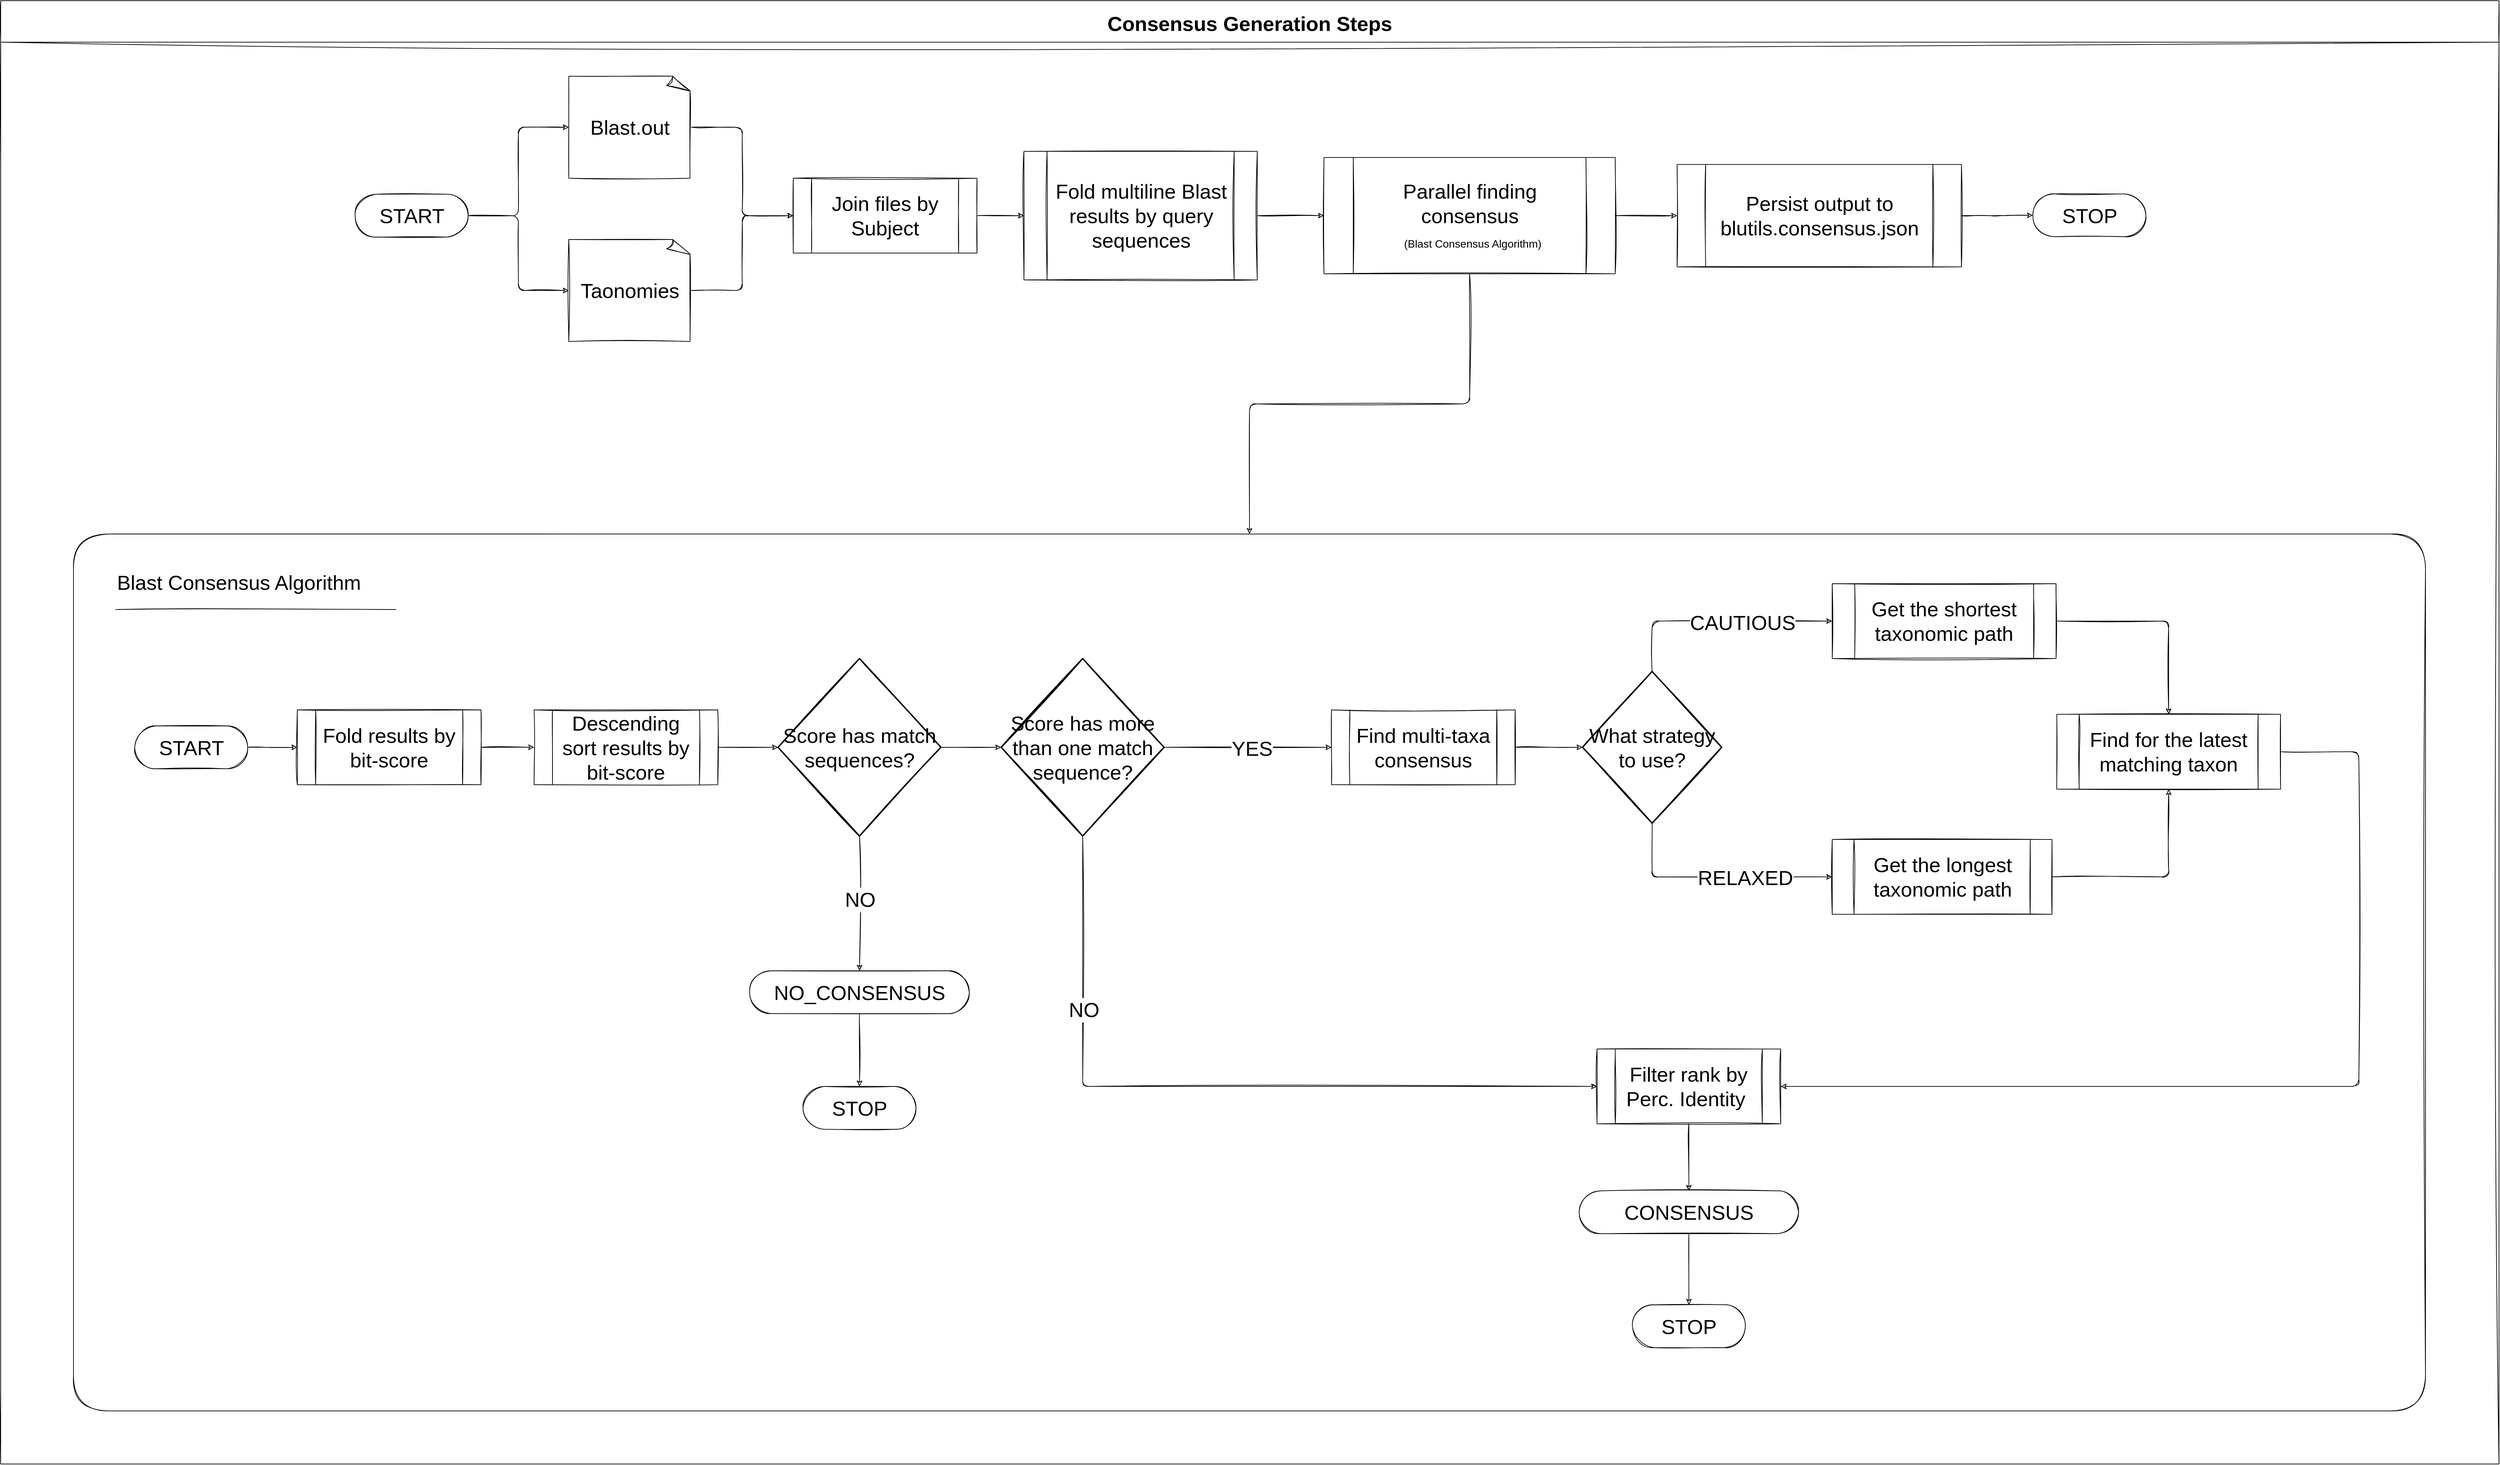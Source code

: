 <mxfile>
    <diagram id="3wc5m4ROibXqK1JfOHbD" name="Page-1">
        <mxGraphModel dx="5380" dy="3840" grid="0" gridSize="10" guides="1" tooltips="1" connect="1" arrows="1" fold="1" page="0" pageScale="1" pageWidth="1100" pageHeight="850" background="#ffffff" math="0" shadow="0">
            <root>
                <mxCell id="0"/>
                <mxCell id="1" parent="0"/>
                <mxCell id="70" value="Consensus Generation Steps" style="swimlane;fontSize=30;startSize=61;sketch=1;" vertex="1" parent="1">
                    <mxGeometry x="-864" y="-4" width="3672" height="2151" as="geometry"/>
                </mxCell>
                <mxCell id="62" value="" style="rounded=1;whiteSpace=wrap;html=1;fontSize=30;arcSize=4;sketch=1;" vertex="1" parent="1">
                    <mxGeometry x="-757" y="780" width="3457" height="1289" as="geometry"/>
                </mxCell>
                <mxCell id="6" style="edgeStyle=orthogonalEdgeStyle;html=1;entryX=0;entryY=0.5;entryDx=0;entryDy=0;fontSize=30;sketch=1;" edge="1" parent="1" source="2" target="4">
                    <mxGeometry relative="1" as="geometry"/>
                </mxCell>
                <mxCell id="2" value="&lt;font style=&quot;font-size: 30px&quot;&gt;Blast.out&lt;/font&gt;" style="whiteSpace=wrap;html=1;shape=mxgraph.basic.document;sketch=1;" vertex="1" parent="1">
                    <mxGeometry x="-29" y="107" width="180" height="150" as="geometry"/>
                </mxCell>
                <mxCell id="7" style="edgeStyle=orthogonalEdgeStyle;html=1;fontSize=30;sketch=1;" edge="1" parent="1" source="3" target="4">
                    <mxGeometry relative="1" as="geometry"/>
                </mxCell>
                <mxCell id="3" value="&lt;font style=&quot;font-size: 30px&quot;&gt;Taonomies&lt;/font&gt;" style="whiteSpace=wrap;html=1;shape=mxgraph.basic.document;sketch=1;" vertex="1" parent="1">
                    <mxGeometry x="-29" y="347" width="180" height="150" as="geometry"/>
                </mxCell>
                <mxCell id="13" style="edgeStyle=orthogonalEdgeStyle;html=1;fontSize=30;sketch=1;" edge="1" parent="1" source="4" target="11">
                    <mxGeometry relative="1" as="geometry"/>
                </mxCell>
                <mxCell id="4" value="Join files by Subject" style="shape=process;whiteSpace=wrap;html=1;backgroundOutline=1;fontSize=30;sketch=1;" vertex="1" parent="1">
                    <mxGeometry x="301" y="257" width="270" height="110" as="geometry"/>
                </mxCell>
                <mxCell id="9" style="edgeStyle=orthogonalEdgeStyle;html=1;entryX=0;entryY=0.5;entryDx=0;entryDy=0;entryPerimeter=0;fontSize=30;sketch=1;" edge="1" parent="1" source="8" target="2">
                    <mxGeometry relative="1" as="geometry"/>
                </mxCell>
                <mxCell id="10" style="edgeStyle=orthogonalEdgeStyle;html=1;entryX=0;entryY=0.5;entryDx=0;entryDy=0;entryPerimeter=0;fontSize=30;sketch=1;" edge="1" parent="1" source="8" target="3">
                    <mxGeometry relative="1" as="geometry"/>
                </mxCell>
                <mxCell id="8" value="&lt;font style=&quot;font-size: 30px&quot;&gt;START&lt;/font&gt;" style="html=1;dashed=0;whitespace=wrap;shape=mxgraph.dfd.start;fontSize=16;strokeColor=default;sketch=1;" vertex="1" parent="1">
                    <mxGeometry x="-343" y="280.5" width="166" height="63" as="geometry"/>
                </mxCell>
                <mxCell id="15" style="edgeStyle=orthogonalEdgeStyle;html=1;fontSize=30;sketch=1;" edge="1" parent="1" source="11" target="14">
                    <mxGeometry relative="1" as="geometry"/>
                </mxCell>
                <mxCell id="11" value="Fold multiline Blast results by query sequences" style="shape=process;whiteSpace=wrap;html=1;backgroundOutline=1;fontSize=30;sketch=1;" vertex="1" parent="1">
                    <mxGeometry x="640" y="217.5" width="343" height="189" as="geometry"/>
                </mxCell>
                <mxCell id="28" style="edgeStyle=orthogonalEdgeStyle;html=1;fontSize=30;sketch=1;" edge="1" parent="1" source="21" target="27">
                    <mxGeometry relative="1" as="geometry"/>
                </mxCell>
                <mxCell id="21" value="&lt;font style=&quot;font-size: 30px&quot;&gt;START&lt;/font&gt;" style="html=1;dashed=0;whitespace=wrap;shape=mxgraph.dfd.start;fontSize=16;strokeColor=default;sketch=1;" vertex="1" parent="1">
                    <mxGeometry x="-667" y="1062" width="166" height="63" as="geometry"/>
                </mxCell>
                <mxCell id="24" style="edgeStyle=orthogonalEdgeStyle;html=1;fontSize=30;sketch=1;" edge="1" parent="1" source="22" target="23">
                    <mxGeometry relative="1" as="geometry"/>
                </mxCell>
                <mxCell id="25" value="NO" style="edgeLabel;html=1;align=center;verticalAlign=middle;resizable=0;points=[];fontSize=30;sketch=1;" vertex="1" connectable="0" parent="24">
                    <mxGeometry x="-0.066" relative="1" as="geometry">
                        <mxPoint as="offset"/>
                    </mxGeometry>
                </mxCell>
                <mxCell id="42" style="edgeStyle=orthogonalEdgeStyle;html=1;fontSize=30;sketch=1;" edge="1" parent="1" source="22" target="35">
                    <mxGeometry relative="1" as="geometry"/>
                </mxCell>
                <mxCell id="22" value="Score has match sequences?" style="strokeWidth=2;html=1;shape=mxgraph.flowchart.decision;whiteSpace=wrap;fontSize=30;sketch=1;" vertex="1" parent="1">
                    <mxGeometry x="278.58" y="963" width="239.42" height="261" as="geometry"/>
                </mxCell>
                <mxCell id="72" style="edgeStyle=orthogonalEdgeStyle;sketch=1;html=1;entryX=0.5;entryY=0.5;entryDx=0;entryDy=-31.5;entryPerimeter=0;fontSize=30;" edge="1" parent="1" source="23" target="71">
                    <mxGeometry relative="1" as="geometry"/>
                </mxCell>
                <mxCell id="23" value="&lt;font style=&quot;font-size: 30px&quot;&gt;NO_CONSENSUS&lt;/font&gt;" style="html=1;dashed=0;whitespace=wrap;shape=mxgraph.dfd.start;fontSize=16;strokeColor=default;sketch=1;" vertex="1" parent="1">
                    <mxGeometry x="237" y="1422" width="322.57" height="63" as="geometry"/>
                </mxCell>
                <mxCell id="30" style="edgeStyle=orthogonalEdgeStyle;html=1;fontSize=30;sketch=1;" edge="1" parent="1" source="27" target="29">
                    <mxGeometry relative="1" as="geometry"/>
                </mxCell>
                <mxCell id="27" value="Fold results by bit-score" style="shape=process;whiteSpace=wrap;html=1;backgroundOutline=1;fontSize=30;sketch=1;" vertex="1" parent="1">
                    <mxGeometry x="-428" y="1038.5" width="270" height="110" as="geometry"/>
                </mxCell>
                <mxCell id="32" style="edgeStyle=orthogonalEdgeStyle;html=1;fontSize=30;sketch=1;" edge="1" parent="1" source="29" target="22">
                    <mxGeometry relative="1" as="geometry"/>
                </mxCell>
                <mxCell id="29" value="Descending sort results by bit-score" style="shape=process;whiteSpace=wrap;html=1;backgroundOutline=1;fontSize=30;sketch=1;" vertex="1" parent="1">
                    <mxGeometry x="-80" y="1038.5" width="270" height="110" as="geometry"/>
                </mxCell>
                <mxCell id="33" style="edgeStyle=orthogonalEdgeStyle;html=1;fontSize=30;entryX=0;entryY=0.5;entryDx=0;entryDy=0;exitX=0.5;exitY=1;exitDx=0;exitDy=0;exitPerimeter=0;sketch=1;" edge="1" source="35" target="37" parent="1">
                    <mxGeometry relative="1" as="geometry">
                        <mxPoint x="726.231" y="1432" as="targetPoint"/>
                    </mxGeometry>
                </mxCell>
                <mxCell id="41" value="NO" style="edgeLabel;html=1;align=center;verticalAlign=middle;resizable=0;points=[];fontSize=30;sketch=1;" vertex="1" connectable="0" parent="33">
                    <mxGeometry x="-0.547" y="1" relative="1" as="geometry">
                        <mxPoint as="offset"/>
                    </mxGeometry>
                </mxCell>
                <mxCell id="46" style="edgeStyle=orthogonalEdgeStyle;html=1;fontSize=30;sketch=1;" edge="1" parent="1" source="35" target="45">
                    <mxGeometry relative="1" as="geometry"/>
                </mxCell>
                <mxCell id="59" value="YES" style="edgeLabel;html=1;align=center;verticalAlign=middle;resizable=0;points=[];fontSize=30;sketch=1;" vertex="1" connectable="0" parent="46">
                    <mxGeometry x="0.047" y="-1" relative="1" as="geometry">
                        <mxPoint as="offset"/>
                    </mxGeometry>
                </mxCell>
                <mxCell id="35" value="Score has more than one match sequence?" style="strokeWidth=2;html=1;shape=mxgraph.flowchart.decision;whiteSpace=wrap;fontSize=30;sketch=1;" vertex="1" parent="1">
                    <mxGeometry x="606.58" y="963" width="239.42" height="261" as="geometry"/>
                </mxCell>
                <mxCell id="44" style="edgeStyle=orthogonalEdgeStyle;html=1;fontSize=30;sketch=1;" edge="1" parent="1" source="37" target="43">
                    <mxGeometry relative="1" as="geometry"/>
                </mxCell>
                <mxCell id="37" value="Filter rank by Perc. Identity&amp;nbsp;" style="shape=process;whiteSpace=wrap;html=1;backgroundOutline=1;fontSize=30;sketch=1;" vertex="1" parent="1">
                    <mxGeometry x="1482.29" y="1537" width="270" height="110" as="geometry"/>
                </mxCell>
                <mxCell id="74" style="edgeStyle=orthogonalEdgeStyle;sketch=1;html=1;entryX=0.5;entryY=0.5;entryDx=0;entryDy=-31.5;entryPerimeter=0;fontSize=30;" edge="1" parent="1" source="43" target="73">
                    <mxGeometry relative="1" as="geometry"/>
                </mxCell>
                <mxCell id="43" value="&lt;font style=&quot;font-size: 30px&quot;&gt;CONSENSUS&lt;/font&gt;" style="html=1;dashed=0;whitespace=wrap;shape=mxgraph.dfd.start;fontSize=16;strokeColor=default;sketch=1;" vertex="1" parent="1">
                    <mxGeometry x="1456" y="1745.5" width="322.57" height="63" as="geometry"/>
                </mxCell>
                <mxCell id="48" style="edgeStyle=orthogonalEdgeStyle;html=1;fontSize=30;sketch=1;" edge="1" parent="1" source="45" target="47">
                    <mxGeometry relative="1" as="geometry"/>
                </mxCell>
                <mxCell id="45" value="Find multi-taxa consensus" style="shape=process;whiteSpace=wrap;html=1;backgroundOutline=1;fontSize=30;sketch=1;" vertex="1" parent="1">
                    <mxGeometry x="1092" y="1038.5" width="270" height="110" as="geometry"/>
                </mxCell>
                <mxCell id="50" style="edgeStyle=orthogonalEdgeStyle;html=1;entryX=0;entryY=0.5;entryDx=0;entryDy=0;fontSize=30;exitX=0.5;exitY=0;exitDx=0;exitDy=0;exitPerimeter=0;sketch=1;" edge="1" parent="1" source="47" target="49">
                    <mxGeometry relative="1" as="geometry"/>
                </mxCell>
                <mxCell id="51" value="CAUTIOUS" style="edgeLabel;html=1;align=center;verticalAlign=middle;resizable=0;points=[];fontSize=30;sketch=1;" vertex="1" connectable="0" parent="50">
                    <mxGeometry x="0.218" y="-2" relative="1" as="geometry">
                        <mxPoint as="offset"/>
                    </mxGeometry>
                </mxCell>
                <mxCell id="53" style="edgeStyle=orthogonalEdgeStyle;html=1;entryX=0;entryY=0.5;entryDx=0;entryDy=0;fontSize=30;exitX=0.5;exitY=1;exitDx=0;exitDy=0;exitPerimeter=0;sketch=1;" edge="1" parent="1" source="47" target="52">
                    <mxGeometry relative="1" as="geometry"/>
                </mxCell>
                <mxCell id="54" value="RELAXED" style="edgeLabel;html=1;align=center;verticalAlign=middle;resizable=0;points=[];fontSize=30;sketch=1;" vertex="1" connectable="0" parent="53">
                    <mxGeometry x="0.253" y="-1" relative="1" as="geometry">
                        <mxPoint as="offset"/>
                    </mxGeometry>
                </mxCell>
                <mxCell id="47" value="What strategy to use?" style="strokeWidth=2;html=1;shape=mxgraph.flowchart.decision;whiteSpace=wrap;fontSize=30;sketch=1;" vertex="1" parent="1">
                    <mxGeometry x="1461" y="982" width="204.56" height="223" as="geometry"/>
                </mxCell>
                <mxCell id="56" style="edgeStyle=orthogonalEdgeStyle;html=1;entryX=0.5;entryY=0;entryDx=0;entryDy=0;fontSize=30;sketch=1;" edge="1" parent="1" source="49" target="55">
                    <mxGeometry relative="1" as="geometry"/>
                </mxCell>
                <mxCell id="49" value="Get the shortest taxonomic path" style="shape=process;whiteSpace=wrap;html=1;backgroundOutline=1;fontSize=30;sketch=1;" vertex="1" parent="1">
                    <mxGeometry x="1828" y="853" width="329" height="110" as="geometry"/>
                </mxCell>
                <mxCell id="57" style="edgeStyle=orthogonalEdgeStyle;html=1;entryX=0.5;entryY=1;entryDx=0;entryDy=0;fontSize=30;sketch=1;" edge="1" parent="1" source="52" target="55">
                    <mxGeometry relative="1" as="geometry"/>
                </mxCell>
                <mxCell id="52" value="Get the longest taxonomic path" style="shape=process;whiteSpace=wrap;html=1;backgroundOutline=1;fontSize=30;sketch=1;" vertex="1" parent="1">
                    <mxGeometry x="1828" y="1229" width="323" height="110" as="geometry"/>
                </mxCell>
                <mxCell id="58" style="edgeStyle=orthogonalEdgeStyle;html=1;entryX=1;entryY=0.5;entryDx=0;entryDy=0;fontSize=30;exitX=1;exitY=0.5;exitDx=0;exitDy=0;sketch=1;" edge="1" parent="1" source="55" target="37">
                    <mxGeometry relative="1" as="geometry">
                        <mxPoint x="2495" y="1100" as="sourcePoint"/>
                        <mxPoint x="1622.29" y="1762" as="targetPoint"/>
                        <Array as="points">
                            <mxPoint x="2602" y="1100"/>
                            <mxPoint x="2602" y="1592"/>
                        </Array>
                    </mxGeometry>
                </mxCell>
                <mxCell id="55" value="Find for the latest matching taxon" style="shape=process;whiteSpace=wrap;html=1;backgroundOutline=1;fontSize=30;sketch=1;" vertex="1" parent="1">
                    <mxGeometry x="2158" y="1045" width="329" height="110" as="geometry"/>
                </mxCell>
                <mxCell id="60" value="" style="group;sketch=1;" vertex="1" connectable="0" parent="1">
                    <mxGeometry x="-695" y="810" width="412" height="81" as="geometry"/>
                </mxCell>
                <mxCell id="19" value="Blast Consensus Algorithm" style="text;html=1;strokeColor=none;fillColor=none;align=left;verticalAlign=middle;whiteSpace=wrap;rounded=0;fontSize=30;sketch=1;" vertex="1" parent="60">
                    <mxGeometry width="412" height="81" as="geometry"/>
                </mxCell>
                <mxCell id="20" value="" style="endArrow=none;html=1;fontSize=30;entryX=1;entryY=1;entryDx=0;entryDy=0;exitX=0;exitY=1;exitDx=0;exitDy=0;sketch=1;" edge="1" parent="60" source="19" target="19">
                    <mxGeometry width="50" height="50" relative="1" as="geometry">
                        <mxPoint x="11" y="120" as="sourcePoint"/>
                        <mxPoint x="61" y="70" as="targetPoint"/>
                    </mxGeometry>
                </mxCell>
                <mxCell id="64" value="" style="group;sketch=1;" vertex="1" connectable="0" parent="1">
                    <mxGeometry x="1081" y="226.5" width="428" height="171" as="geometry"/>
                </mxCell>
                <mxCell id="14" value="Parallel finding consensus&lt;br&gt;&amp;nbsp;&lt;span style=&quot;font-family: &amp;#34;helvetica&amp;#34; ; font-size: 16px&quot;&gt;(Blast Consensus Algorithm)&lt;/span&gt;" style="shape=process;whiteSpace=wrap;html=1;backgroundOutline=1;fontSize=30;sketch=1;" vertex="1" parent="64">
                    <mxGeometry width="428" height="171" as="geometry"/>
                </mxCell>
                <mxCell id="68" style="edgeStyle=orthogonalEdgeStyle;html=1;fontSize=16;sketch=1;" edge="1" parent="1" source="65" target="67">
                    <mxGeometry relative="1" as="geometry"/>
                </mxCell>
                <mxCell id="65" value="Persist output to blutils.consensus.json" style="shape=process;whiteSpace=wrap;html=1;backgroundOutline=1;fontSize=30;sketch=1;" vertex="1" parent="1">
                    <mxGeometry x="1600" y="236.75" width="418" height="150.5" as="geometry"/>
                </mxCell>
                <mxCell id="66" style="edgeStyle=orthogonalEdgeStyle;html=1;entryX=0;entryY=0.5;entryDx=0;entryDy=0;fontSize=16;sketch=1;" edge="1" parent="1" source="14" target="65">
                    <mxGeometry relative="1" as="geometry"/>
                </mxCell>
                <mxCell id="67" value="&lt;font style=&quot;font-size: 30px&quot;&gt;STOP&lt;/font&gt;" style="html=1;dashed=0;whitespace=wrap;shape=mxgraph.dfd.start;fontSize=16;strokeColor=default;sketch=1;" vertex="1" parent="1">
                    <mxGeometry x="2123" y="280" width="166" height="63" as="geometry"/>
                </mxCell>
                <mxCell id="69" style="edgeStyle=orthogonalEdgeStyle;html=1;fontSize=16;sketch=1;" edge="1" parent="1" source="14" target="62">
                    <mxGeometry relative="1" as="geometry"/>
                </mxCell>
                <mxCell id="71" value="&lt;font style=&quot;font-size: 30px&quot;&gt;STOP&lt;/font&gt;" style="html=1;dashed=0;whitespace=wrap;shape=mxgraph.dfd.start;fontSize=16;strokeColor=default;sketch=1;" vertex="1" parent="1">
                    <mxGeometry x="315.29" y="1592" width="166" height="63" as="geometry"/>
                </mxCell>
                <mxCell id="73" value="&lt;font style=&quot;font-size: 30px&quot;&gt;STOP&lt;/font&gt;" style="html=1;dashed=0;whitespace=wrap;shape=mxgraph.dfd.start;fontSize=16;strokeColor=default;sketch=1;" vertex="1" parent="1">
                    <mxGeometry x="1534.28" y="1913" width="166" height="63" as="geometry"/>
                </mxCell>
            </root>
        </mxGraphModel>
    </diagram>
</mxfile>